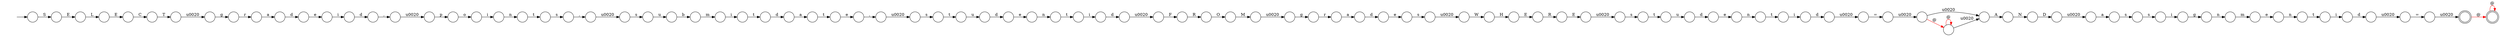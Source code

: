 digraph Automaton {
  rankdir = LR;
  0 [shape=circle,label=""];
  0 -> 28 [label="\u0020"]
  1 [shape=circle,label=""];
  1 -> 82 [label="t"]
  2 [shape=circle,label=""];
  2 -> 81 [label="t"]
  3 [shape=circle,label=""];
  3 -> 11 [label="d"]
  4 [shape=circle,label=""];
  4 -> 98 [label="T"]
  5 [shape=circle,label=""];
  5 -> 46 [label="N"]
  6 [shape=circle,label=""];
  6 -> 90 [label="\u0020"]
  7 [shape=circle,label=""];
  7 -> 26 [label="s"]
  8 [shape=circle,label=""];
  8 -> 71 [label="e"]
  9 [shape=circle,label=""];
  9 -> 65 [label="e"]
  10 [shape=circle,label=""];
  10 -> 88 [label="b"]
  11 [shape=circle,label=""];
  11 -> 56 [label="e"]
  12 [shape=circle,label=""];
  12 -> 59 [label="r"]
  13 [shape=circle,label=""];
  13 -> 34 [label="E"]
  14 [shape=circle,label=""];
  14 -> 8 [label="t"]
  15 [shape=circle,label=""];
  15 -> 63 [label="s"]
  16 [shape=circle,label=""];
  16 -> 62 [label="W"]
  17 [shape=circle,label=""];
  17 -> 19 [label="o"]
  18 [shape=circle,label=""];
  18 -> 36 [label="="]
  19 [shape=circle,label=""];
  19 -> 53 [label="i"]
  20 [shape=circle,label=""];
  20 -> 18 [label="\u0020"]
  21 [shape=circle,label=""];
  21 -> 77 [label="n"]
  22 [shape=circle,label=""];
  22 -> 60 [label="e"]
  23 [shape=circle,label=""];
  23 -> 76 [label="F"]
  24 [shape=circle,label=""];
  24 -> 39 [label="m"]
  25 [shape=circle,label=""];
  25 -> 93 [label="i"]
  26 [shape=circle,label=""];
  26 -> 10 [label="u"]
  27 [shape=circle,label=""];
  27 -> 54 [label="\u0020"]
  28 [shape=circle,label=""];
  28 -> 12 [label="g"]
  29 [shape=doublecircle,label=""];
  29 -> 41 [label="@",color=red]
  30 [shape=circle,label=""];
  30 -> 52 [label="i"]
  31 [shape=circle,label=""];
  31 -> 50 [label="s"]
  32 [shape=circle,label=""];
  32 -> 96 [label="r"]
  33 [shape=circle,label=""];
  33 -> 25 [label="t"]
  34 [shape=circle,label=""];
  34 -> 51 [label="L"]
  35 [shape=circle,label=""];
  35 -> 79 [label="\u0020"]
  36 [shape=circle,label=""];
  36 -> 64 [label="\u0020"]
  37 [shape=circle,label=""];
  37 -> 92 [label="s"]
  38 [shape=circle,label=""];
  38 -> 5 [label="A"]
  39 [shape=circle,label=""];
  39 -> 21 [label="e"]
  40 [shape=circle,label=""];
  40 -> 85 [label="d"]
  41 [shape=doublecircle,label=""];
  41 -> 41 [label="@",color=red]
  42 [shape=circle,label=""];
  42 -> 89 [label="g"]
  43 [shape=circle,label=""];
  43 -> 4 [label="C"]
  44 [shape=circle,label=""];
  44 -> 91 [label="\u0020"]
  45 [shape=circle,label=""];
  45 -> 16 [label="\u0020"]
  46 [shape=circle,label=""];
  46 -> 27 [label="D"]
  47 [shape=circle,label=""];
  initial [shape=plaintext,label=""];
  initial -> 47
  47 -> 13 [label="S"]
  48 [shape=circle,label=""];
  48 -> 6 [label="E"]
  49 [shape=circle,label=""];
  49 -> 9 [label="d"]
  50 [shape=circle,label=""];
  50 -> 42 [label="i"]
  51 [shape=circle,label=""];
  51 -> 43 [label="E"]
  52 [shape=circle,label=""];
  52 -> 84 [label="t"]
  53 [shape=circle,label=""];
  53 -> 74 [label="n"]
  54 [shape=circle,label=""];
  54 -> 78 [label="a"]
  55 [shape=circle,label=""];
  55 -> 86 [label="i"]
  56 [shape=circle,label=""];
  56 -> 66 [label="i"]
  57 [shape=circle,label=""];
  57 -> 57 [label="@",color=red]
  57 -> 38 [label="\u0020"]
  58 [shape=circle,label=""];
  58 -> 70 [label="O"]
  59 [shape=circle,label=""];
  59 -> 80 [label="a"]
  60 [shape=circle,label=""];
  60 -> 2 [label="n"]
  61 [shape=circle,label=""];
  61 -> 14 [label="a"]
  62 [shape=circle,label=""];
  62 -> 83 [label="H"]
  63 [shape=circle,label=""];
  63 -> 72 [label=","]
  64 [shape=circle,label=""];
  64 -> 57 [label="@",color=red]
  64 -> 38 [label="\u0020"]
  65 [shape=circle,label=""];
  65 -> 33 [label="n"]
  66 [shape=circle,label=""];
  66 -> 68 [label="d"]
  67 [shape=circle,label=""];
  67 -> 29 [label="\u0020"]
  68 [shape=circle,label=""];
  68 -> 35 [label=","]
  69 [shape=circle,label=""];
  69 -> 22 [label="d"]
  70 [shape=circle,label=""];
  70 -> 0 [label="M"]
  71 [shape=circle,label=""];
  71 -> 75 [label=","]
  72 [shape=circle,label=""];
  72 -> 7 [label="\u0020"]
  73 [shape=circle,label=""];
  73 -> 69 [label="u"]
  74 [shape=circle,label=""];
  74 -> 15 [label="t"]
  75 [shape=circle,label=""];
  75 -> 37 [label="\u0020"]
  76 [shape=circle,label=""];
  76 -> 58 [label="R"]
  77 [shape=circle,label=""];
  77 -> 55 [label="t"]
  78 [shape=circle,label=""];
  78 -> 31 [label="s"]
  79 [shape=circle,label=""];
  79 -> 17 [label="p"]
  80 [shape=circle,label=""];
  80 -> 94 [label="d"]
  81 [shape=circle,label=""];
  81 -> 40 [label="i"]
  82 [shape=circle,label=""];
  82 -> 49 [label="u"]
  83 [shape=circle,label=""];
  83 -> 97 [label="E"]
  84 [shape=circle,label=""];
  84 -> 61 [label="d"]
  85 [shape=circle,label=""];
  85 -> 23 [label="\u0020"]
  86 [shape=circle,label=""];
  86 -> 44 [label="d"]
  87 [shape=circle,label=""];
  87 -> 32 [label="g"]
  88 [shape=circle,label=""];
  88 -> 30 [label="m"]
  89 [shape=circle,label=""];
  89 -> 24 [label="n"]
  90 [shape=circle,label=""];
  90 -> 1 [label="s"]
  91 [shape=circle,label=""];
  91 -> 67 [label="="]
  92 [shape=circle,label=""];
  92 -> 73 [label="t"]
  93 [shape=circle,label=""];
  93 -> 20 [label="d"]
  94 [shape=circle,label=""];
  94 -> 95 [label="e"]
  95 [shape=circle,label=""];
  95 -> 45 [label="s"]
  96 [shape=circle,label=""];
  96 -> 3 [label="a"]
  97 [shape=circle,label=""];
  97 -> 48 [label="R"]
  98 [shape=circle,label=""];
  98 -> 87 [label="\u0020"]
}
